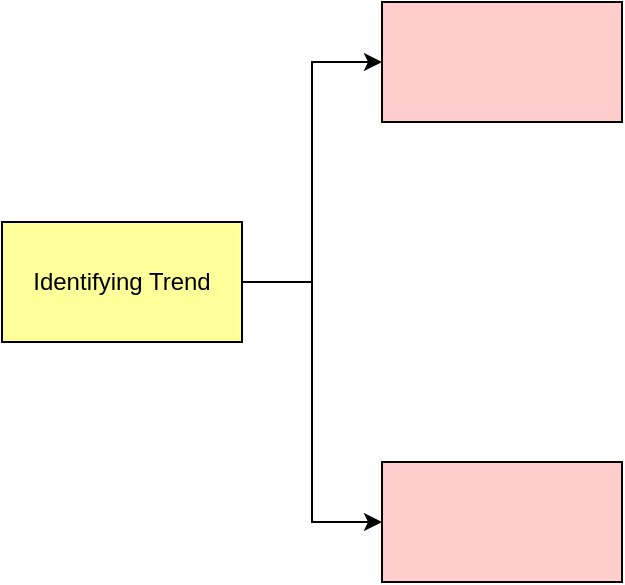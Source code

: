 <mxfile version="22.1.3" type="github">
  <diagram name="Page-1" id="quJaiozy33Anq29grFRM">
    <mxGraphModel dx="821" dy="571" grid="1" gridSize="10" guides="1" tooltips="1" connect="1" arrows="1" fold="1" page="1" pageScale="1" pageWidth="850" pageHeight="1100" math="0" shadow="0">
      <root>
        <mxCell id="0" />
        <mxCell id="1" parent="0" />
        <mxCell id="FPTDE7UYSTd6VP69Lmrt-2" style="edgeStyle=orthogonalEdgeStyle;rounded=0;orthogonalLoop=1;jettySize=auto;html=1;entryX=0;entryY=0.5;entryDx=0;entryDy=0;" edge="1" parent="1" source="FPTDE7UYSTd6VP69Lmrt-1" target="FPTDE7UYSTd6VP69Lmrt-4">
          <mxGeometry relative="1" as="geometry">
            <mxPoint x="480" y="750" as="targetPoint" />
          </mxGeometry>
        </mxCell>
        <mxCell id="FPTDE7UYSTd6VP69Lmrt-5" style="edgeStyle=orthogonalEdgeStyle;rounded=0;orthogonalLoop=1;jettySize=auto;html=1;entryX=0;entryY=0.5;entryDx=0;entryDy=0;" edge="1" parent="1" source="FPTDE7UYSTd6VP69Lmrt-1" target="FPTDE7UYSTd6VP69Lmrt-3">
          <mxGeometry relative="1" as="geometry" />
        </mxCell>
        <mxCell id="FPTDE7UYSTd6VP69Lmrt-1" value="Identifying Trend" style="rounded=0;whiteSpace=wrap;html=1;fillColor=#FFFF99;" vertex="1" parent="1">
          <mxGeometry x="330" y="600" width="120" height="60" as="geometry" />
        </mxCell>
        <mxCell id="FPTDE7UYSTd6VP69Lmrt-3" value="" style="rounded=0;whiteSpace=wrap;html=1;fillColor=#FFCCCC;" vertex="1" parent="1">
          <mxGeometry x="520" y="490" width="120" height="60" as="geometry" />
        </mxCell>
        <mxCell id="FPTDE7UYSTd6VP69Lmrt-4" value="" style="rounded=0;whiteSpace=wrap;html=1;fillColor=#FFCCCC;" vertex="1" parent="1">
          <mxGeometry x="520" y="720" width="120" height="60" as="geometry" />
        </mxCell>
      </root>
    </mxGraphModel>
  </diagram>
</mxfile>
